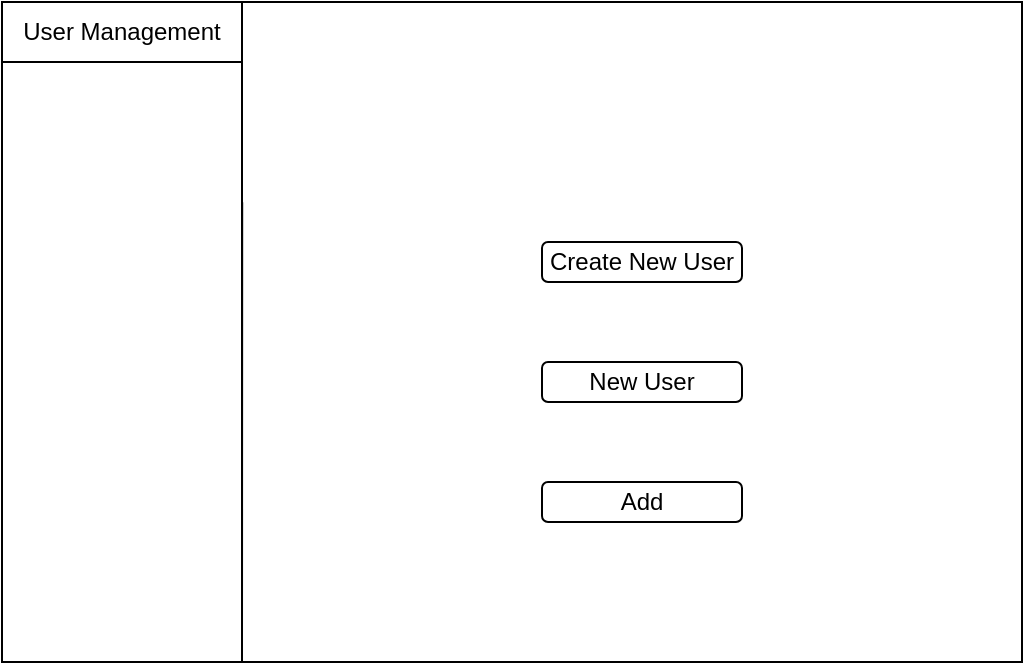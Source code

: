 <mxfile version="24.5.4" type="github">
  <diagram name="Page-1" id="EHgN61SNUZVo0pz0LHWV">
    <mxGraphModel dx="794" dy="412" grid="1" gridSize="10" guides="1" tooltips="1" connect="1" arrows="1" fold="1" page="1" pageScale="1" pageWidth="850" pageHeight="1100" math="0" shadow="0">
      <root>
        <mxCell id="0" />
        <mxCell id="1" parent="0" />
        <mxCell id="AZ8MqXKVN3J1rLf9WYfS-4" value="" style="rounded=0;whiteSpace=wrap;html=1;" vertex="1" parent="1">
          <mxGeometry x="140" y="100" width="510" height="330" as="geometry" />
        </mxCell>
        <mxCell id="AZ8MqXKVN3J1rLf9WYfS-5" value="User Management" style="rounded=0;whiteSpace=wrap;html=1;" vertex="1" parent="1">
          <mxGeometry x="140" y="100" width="120" height="30" as="geometry" />
        </mxCell>
        <mxCell id="AZ8MqXKVN3J1rLf9WYfS-6" value="" style="endArrow=none;html=1;rounded=0;entryX=0.095;entryY=0.192;entryDx=0;entryDy=0;entryPerimeter=0;" edge="1" parent="1">
          <mxGeometry width="50" height="50" relative="1" as="geometry">
            <mxPoint x="260.1" y="200.08" as="sourcePoint" />
            <mxPoint x="260" y="130.0" as="targetPoint" />
            <Array as="points">
              <mxPoint x="260" y="430" />
            </Array>
          </mxGeometry>
        </mxCell>
        <mxCell id="AZ8MqXKVN3J1rLf9WYfS-7" value="Create New User" style="rounded=1;whiteSpace=wrap;html=1;" vertex="1" parent="1">
          <mxGeometry x="410" y="220" width="100" height="20" as="geometry" />
        </mxCell>
        <mxCell id="AZ8MqXKVN3J1rLf9WYfS-8" value="New User" style="rounded=1;whiteSpace=wrap;html=1;" vertex="1" parent="1">
          <mxGeometry x="410" y="280" width="100" height="20" as="geometry" />
        </mxCell>
        <mxCell id="AZ8MqXKVN3J1rLf9WYfS-9" value="Add" style="rounded=1;whiteSpace=wrap;html=1;" vertex="1" parent="1">
          <mxGeometry x="410" y="340" width="100" height="20" as="geometry" />
        </mxCell>
      </root>
    </mxGraphModel>
  </diagram>
</mxfile>
